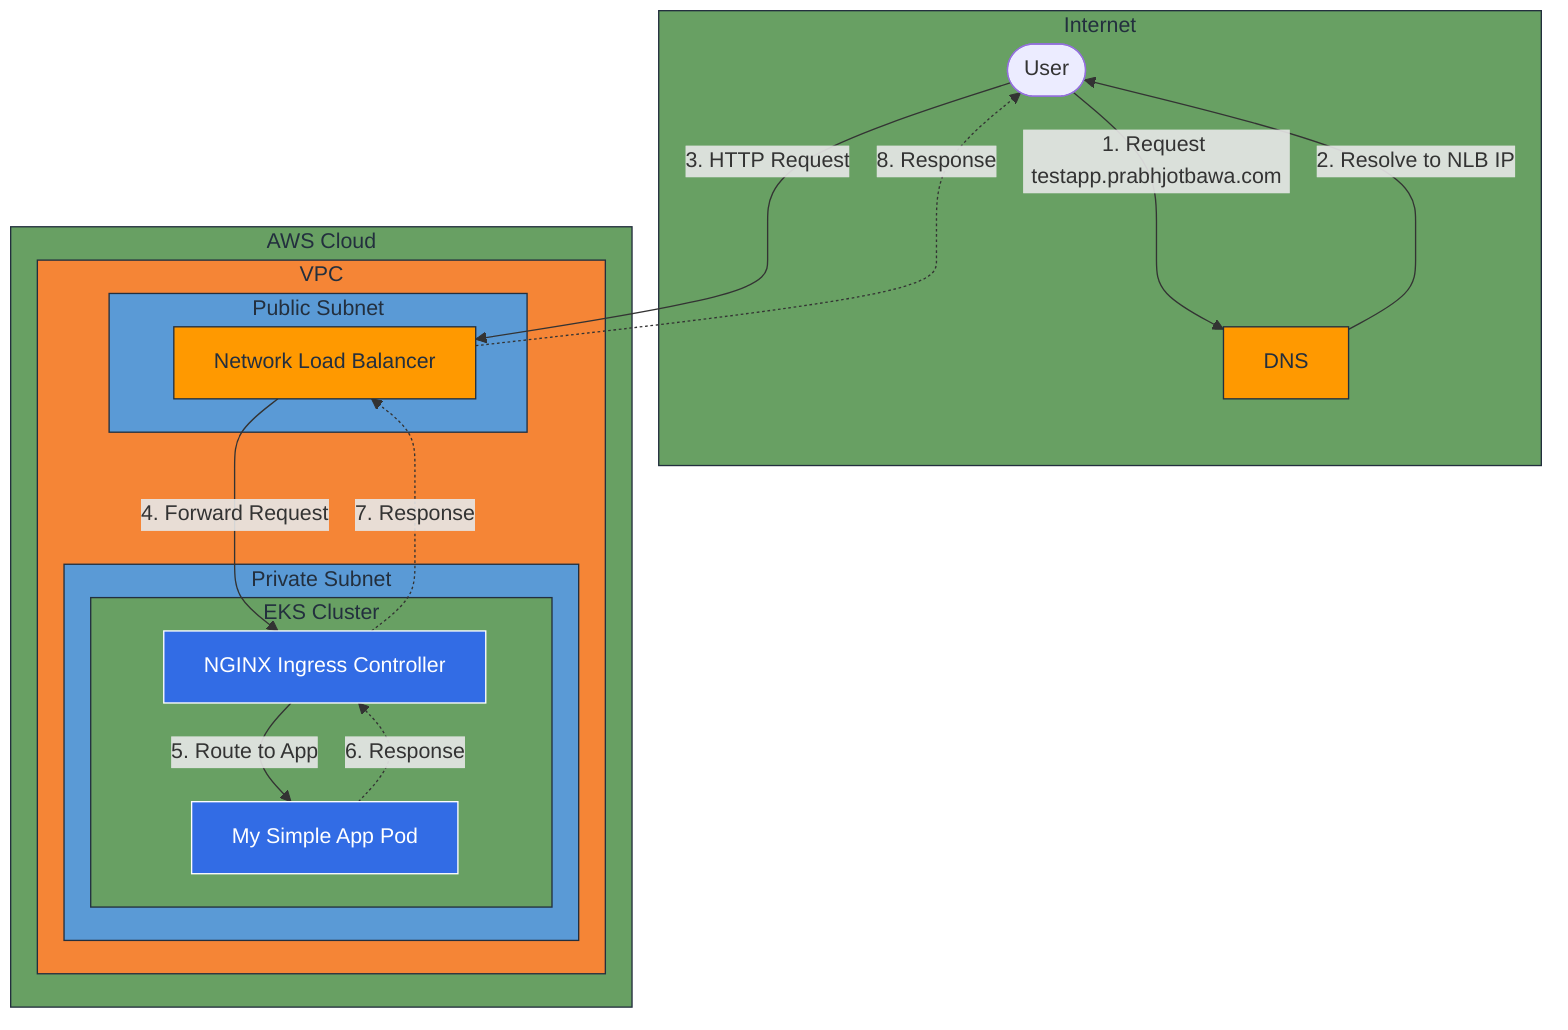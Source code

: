 flowchart TB
    User([User])
    DNS[DNS]
    NLB[Network Load Balancer]
    Ingress[NGINX Ingress Controller]
    App[My Simple App Pod]

    subgraph Internet
        User
        DNS
    end

    subgraph AWS-Cloud[AWS Cloud]
        subgraph VPC[VPC]
            subgraph PublicSubnet[Public Subnet]
                NLB
            end
            subgraph PrivateSubnet[Private Subnet]
                subgraph EKS[EKS Cluster]
                    Ingress
                    App
                end
            end
        end
    end

    User -->|1. Request testapp.prabhjotbawa.com| DNS
    DNS -->|2. Resolve to NLB IP| User
    User -->|3. HTTP Request| NLB
    NLB -->|4. Forward Request| Ingress
    Ingress -->|5. Route to App| App
    App -.->|6. Response| Ingress
    Ingress -.->|7. Response| NLB
    NLB -.->|8. Response| User

    classDef aws fill:#FF9900,stroke:#232F3E,color:#232F3E;
    classDef pod fill:#326CE5,stroke:#fff,color:#fff;
    classDef vpc fill:#F58536,stroke:#232F3E,color:#232F3E;
    classDef subnet fill:#5A9AD6,stroke:#232F3E,color:#232F3E;
    classDef cluster fill:#68A063,stroke:#232F3E,color:#232F3E;

    class NLB,DNS aws;
    class App,Ingress pod;
    class VPC vpc;
    class PublicSubnet,PrivateSubnet subnet;
    class EKS cluster;